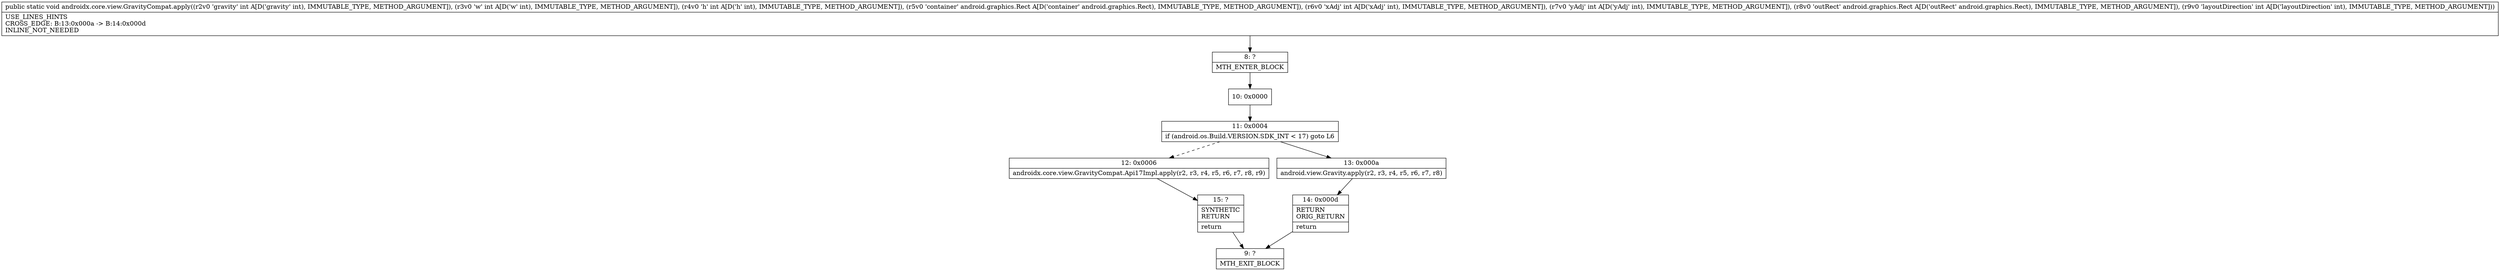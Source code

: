 digraph "CFG forandroidx.core.view.GravityCompat.apply(IIILandroid\/graphics\/Rect;IILandroid\/graphics\/Rect;I)V" {
Node_8 [shape=record,label="{8\:\ ?|MTH_ENTER_BLOCK\l}"];
Node_10 [shape=record,label="{10\:\ 0x0000}"];
Node_11 [shape=record,label="{11\:\ 0x0004|if (android.os.Build.VERSION.SDK_INT \< 17) goto L6\l}"];
Node_12 [shape=record,label="{12\:\ 0x0006|androidx.core.view.GravityCompat.Api17Impl.apply(r2, r3, r4, r5, r6, r7, r8, r9)\l}"];
Node_15 [shape=record,label="{15\:\ ?|SYNTHETIC\lRETURN\l|return\l}"];
Node_9 [shape=record,label="{9\:\ ?|MTH_EXIT_BLOCK\l}"];
Node_13 [shape=record,label="{13\:\ 0x000a|android.view.Gravity.apply(r2, r3, r4, r5, r6, r7, r8)\l}"];
Node_14 [shape=record,label="{14\:\ 0x000d|RETURN\lORIG_RETURN\l|return\l}"];
MethodNode[shape=record,label="{public static void androidx.core.view.GravityCompat.apply((r2v0 'gravity' int A[D('gravity' int), IMMUTABLE_TYPE, METHOD_ARGUMENT]), (r3v0 'w' int A[D('w' int), IMMUTABLE_TYPE, METHOD_ARGUMENT]), (r4v0 'h' int A[D('h' int), IMMUTABLE_TYPE, METHOD_ARGUMENT]), (r5v0 'container' android.graphics.Rect A[D('container' android.graphics.Rect), IMMUTABLE_TYPE, METHOD_ARGUMENT]), (r6v0 'xAdj' int A[D('xAdj' int), IMMUTABLE_TYPE, METHOD_ARGUMENT]), (r7v0 'yAdj' int A[D('yAdj' int), IMMUTABLE_TYPE, METHOD_ARGUMENT]), (r8v0 'outRect' android.graphics.Rect A[D('outRect' android.graphics.Rect), IMMUTABLE_TYPE, METHOD_ARGUMENT]), (r9v0 'layoutDirection' int A[D('layoutDirection' int), IMMUTABLE_TYPE, METHOD_ARGUMENT]))  | USE_LINES_HINTS\lCROSS_EDGE: B:13:0x000a \-\> B:14:0x000d\lINLINE_NOT_NEEDED\l}"];
MethodNode -> Node_8;Node_8 -> Node_10;
Node_10 -> Node_11;
Node_11 -> Node_12[style=dashed];
Node_11 -> Node_13;
Node_12 -> Node_15;
Node_15 -> Node_9;
Node_13 -> Node_14;
Node_14 -> Node_9;
}

